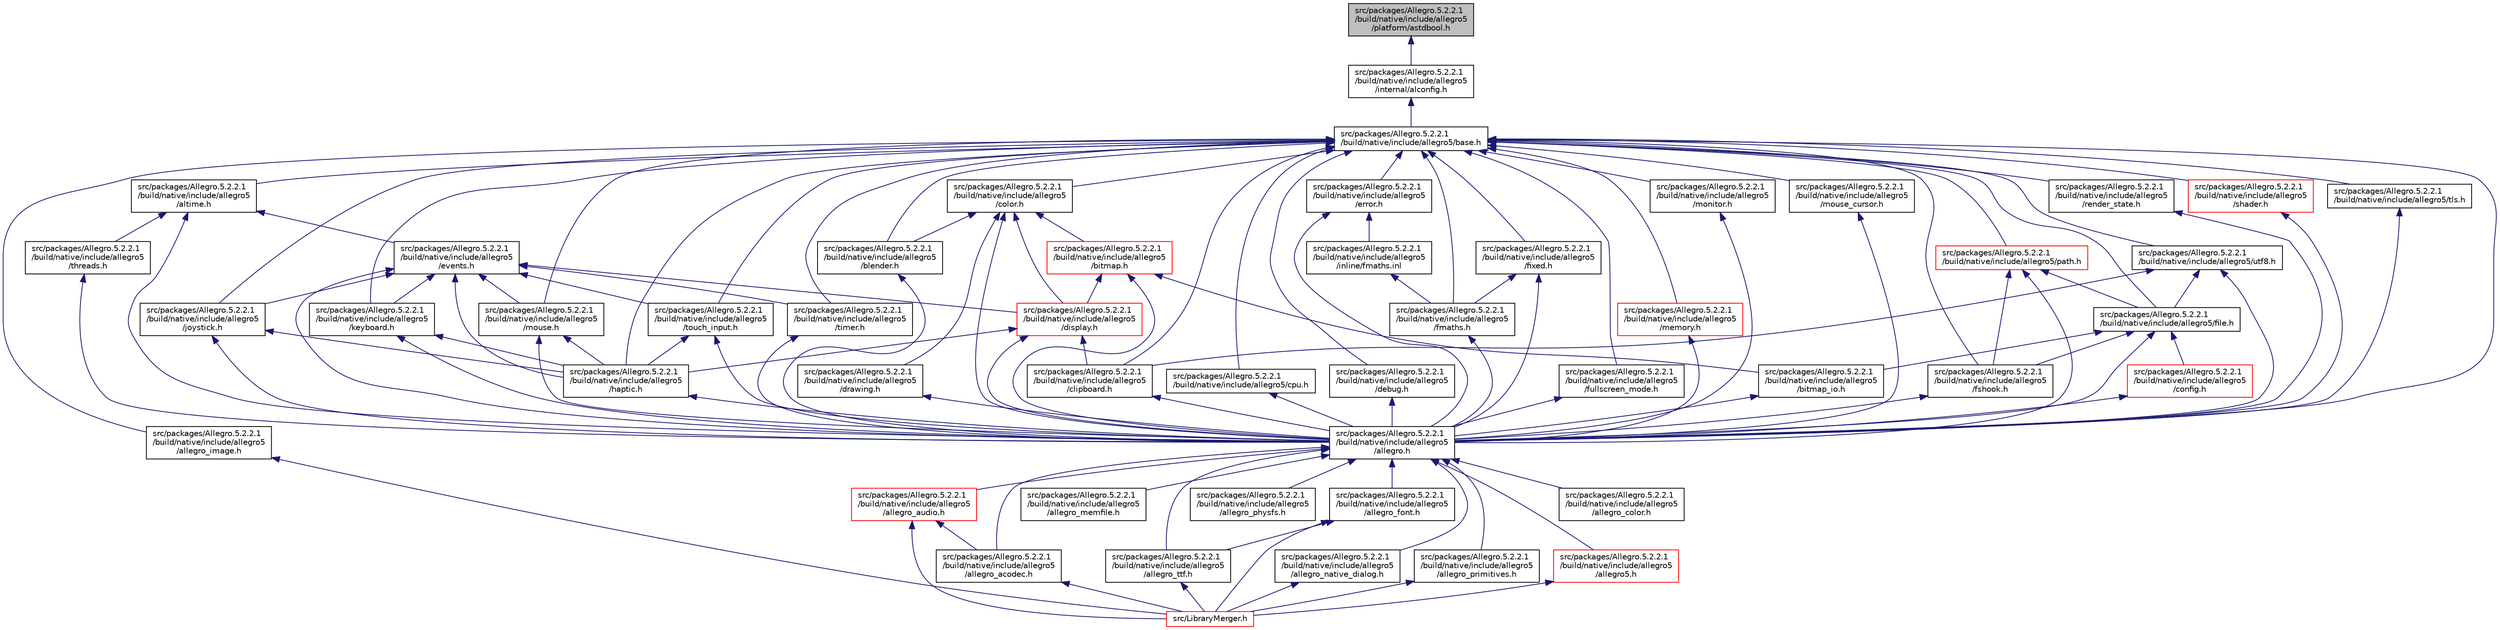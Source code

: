 digraph "src/packages/Allegro.5.2.2.1/build/native/include/allegro5/platform/astdbool.h"
{
  edge [fontname="Helvetica",fontsize="10",labelfontname="Helvetica",labelfontsize="10"];
  node [fontname="Helvetica",fontsize="10",shape=record];
  Node1 [label="src/packages/Allegro.5.2.2.1\l/build/native/include/allegro5\l/platform/astdbool.h",height=0.2,width=0.4,color="black", fillcolor="grey75", style="filled", fontcolor="black"];
  Node1 -> Node2 [dir="back",color="midnightblue",fontsize="10",style="solid"];
  Node2 [label="src/packages/Allegro.5.2.2.1\l/build/native/include/allegro5\l/internal/alconfig.h",height=0.2,width=0.4,color="black", fillcolor="white", style="filled",URL="$alconfig_8h.html"];
  Node2 -> Node3 [dir="back",color="midnightblue",fontsize="10",style="solid"];
  Node3 [label="src/packages/Allegro.5.2.2.1\l/build/native/include/allegro5/base.h",height=0.2,width=0.4,color="black", fillcolor="white", style="filled",URL="$base_8h.html"];
  Node3 -> Node4 [dir="back",color="midnightblue",fontsize="10",style="solid"];
  Node4 [label="src/packages/Allegro.5.2.2.1\l/build/native/include/allegro5\l/allegro.h",height=0.2,width=0.4,color="black", fillcolor="white", style="filled",URL="$allegro_8h.html"];
  Node4 -> Node5 [dir="back",color="midnightblue",fontsize="10",style="solid"];
  Node5 [label="src/packages/Allegro.5.2.2.1\l/build/native/include/allegro5\l/allegro5.h",height=0.2,width=0.4,color="red", fillcolor="white", style="filled",URL="$allegro5_8h.html"];
  Node5 -> Node6 [dir="back",color="midnightblue",fontsize="10",style="solid"];
  Node6 [label="src/LibraryMerger.h",height=0.2,width=0.4,color="red", fillcolor="white", style="filled",URL="$_library_merger_8h.html"];
  Node4 -> Node24 [dir="back",color="midnightblue",fontsize="10",style="solid"];
  Node24 [label="src/packages/Allegro.5.2.2.1\l/build/native/include/allegro5\l/allegro_acodec.h",height=0.2,width=0.4,color="black", fillcolor="white", style="filled",URL="$allegro__acodec_8h.html"];
  Node24 -> Node6 [dir="back",color="midnightblue",fontsize="10",style="solid"];
  Node4 -> Node25 [dir="back",color="midnightblue",fontsize="10",style="solid"];
  Node25 [label="src/packages/Allegro.5.2.2.1\l/build/native/include/allegro5\l/allegro_audio.h",height=0.2,width=0.4,color="red", fillcolor="white", style="filled",URL="$allegro__audio_8h.html"];
  Node25 -> Node6 [dir="back",color="midnightblue",fontsize="10",style="solid"];
  Node25 -> Node24 [dir="back",color="midnightblue",fontsize="10",style="solid"];
  Node4 -> Node26 [dir="back",color="midnightblue",fontsize="10",style="solid"];
  Node26 [label="src/packages/Allegro.5.2.2.1\l/build/native/include/allegro5\l/allegro_color.h",height=0.2,width=0.4,color="black", fillcolor="white", style="filled",URL="$allegro__color_8h.html"];
  Node4 -> Node27 [dir="back",color="midnightblue",fontsize="10",style="solid"];
  Node27 [label="src/packages/Allegro.5.2.2.1\l/build/native/include/allegro5\l/allegro_font.h",height=0.2,width=0.4,color="black", fillcolor="white", style="filled",URL="$allegro__font_8h.html"];
  Node27 -> Node6 [dir="back",color="midnightblue",fontsize="10",style="solid"];
  Node27 -> Node28 [dir="back",color="midnightblue",fontsize="10",style="solid"];
  Node28 [label="src/packages/Allegro.5.2.2.1\l/build/native/include/allegro5\l/allegro_ttf.h",height=0.2,width=0.4,color="black", fillcolor="white", style="filled",URL="$allegro__ttf_8h.html"];
  Node28 -> Node6 [dir="back",color="midnightblue",fontsize="10",style="solid"];
  Node4 -> Node29 [dir="back",color="midnightblue",fontsize="10",style="solid"];
  Node29 [label="src/packages/Allegro.5.2.2.1\l/build/native/include/allegro5\l/allegro_memfile.h",height=0.2,width=0.4,color="black", fillcolor="white", style="filled",URL="$allegro__memfile_8h.html"];
  Node4 -> Node30 [dir="back",color="midnightblue",fontsize="10",style="solid"];
  Node30 [label="src/packages/Allegro.5.2.2.1\l/build/native/include/allegro5\l/allegro_native_dialog.h",height=0.2,width=0.4,color="black", fillcolor="white", style="filled",URL="$allegro__native__dialog_8h.html"];
  Node30 -> Node6 [dir="back",color="midnightblue",fontsize="10",style="solid"];
  Node4 -> Node31 [dir="back",color="midnightblue",fontsize="10",style="solid"];
  Node31 [label="src/packages/Allegro.5.2.2.1\l/build/native/include/allegro5\l/allegro_physfs.h",height=0.2,width=0.4,color="black", fillcolor="white", style="filled",URL="$allegro__physfs_8h.html"];
  Node4 -> Node32 [dir="back",color="midnightblue",fontsize="10",style="solid"];
  Node32 [label="src/packages/Allegro.5.2.2.1\l/build/native/include/allegro5\l/allegro_primitives.h",height=0.2,width=0.4,color="black", fillcolor="white", style="filled",URL="$allegro__primitives_8h.html"];
  Node32 -> Node6 [dir="back",color="midnightblue",fontsize="10",style="solid"];
  Node4 -> Node28 [dir="back",color="midnightblue",fontsize="10",style="solid"];
  Node3 -> Node33 [dir="back",color="midnightblue",fontsize="10",style="solid"];
  Node33 [label="src/packages/Allegro.5.2.2.1\l/build/native/include/allegro5\l/allegro_image.h",height=0.2,width=0.4,color="black", fillcolor="white", style="filled",URL="$allegro__image_8h.html"];
  Node33 -> Node6 [dir="back",color="midnightblue",fontsize="10",style="solid"];
  Node3 -> Node34 [dir="back",color="midnightblue",fontsize="10",style="solid"];
  Node34 [label="src/packages/Allegro.5.2.2.1\l/build/native/include/allegro5\l/altime.h",height=0.2,width=0.4,color="black", fillcolor="white", style="filled",URL="$altime_8h.html"];
  Node34 -> Node4 [dir="back",color="midnightblue",fontsize="10",style="solid"];
  Node34 -> Node35 [dir="back",color="midnightblue",fontsize="10",style="solid"];
  Node35 [label="src/packages/Allegro.5.2.2.1\l/build/native/include/allegro5\l/events.h",height=0.2,width=0.4,color="black", fillcolor="white", style="filled",URL="$events_8h.html"];
  Node35 -> Node4 [dir="back",color="midnightblue",fontsize="10",style="solid"];
  Node35 -> Node36 [dir="back",color="midnightblue",fontsize="10",style="solid"];
  Node36 [label="src/packages/Allegro.5.2.2.1\l/build/native/include/allegro5\l/display.h",height=0.2,width=0.4,color="red", fillcolor="white", style="filled",URL="$display_8h.html"];
  Node36 -> Node4 [dir="back",color="midnightblue",fontsize="10",style="solid"];
  Node36 -> Node38 [dir="back",color="midnightblue",fontsize="10",style="solid"];
  Node38 [label="src/packages/Allegro.5.2.2.1\l/build/native/include/allegro5\l/clipboard.h",height=0.2,width=0.4,color="black", fillcolor="white", style="filled",URL="$clipboard_8h.html"];
  Node38 -> Node4 [dir="back",color="midnightblue",fontsize="10",style="solid"];
  Node36 -> Node39 [dir="back",color="midnightblue",fontsize="10",style="solid"];
  Node39 [label="src/packages/Allegro.5.2.2.1\l/build/native/include/allegro5\l/haptic.h",height=0.2,width=0.4,color="black", fillcolor="white", style="filled",URL="$haptic_8h.html"];
  Node39 -> Node4 [dir="back",color="midnightblue",fontsize="10",style="solid"];
  Node35 -> Node39 [dir="back",color="midnightblue",fontsize="10",style="solid"];
  Node35 -> Node42 [dir="back",color="midnightblue",fontsize="10",style="solid"];
  Node42 [label="src/packages/Allegro.5.2.2.1\l/build/native/include/allegro5\l/joystick.h",height=0.2,width=0.4,color="black", fillcolor="white", style="filled",URL="$joystick_8h.html"];
  Node42 -> Node4 [dir="back",color="midnightblue",fontsize="10",style="solid"];
  Node42 -> Node39 [dir="back",color="midnightblue",fontsize="10",style="solid"];
  Node35 -> Node43 [dir="back",color="midnightblue",fontsize="10",style="solid"];
  Node43 [label="src/packages/Allegro.5.2.2.1\l/build/native/include/allegro5\l/keyboard.h",height=0.2,width=0.4,color="black", fillcolor="white", style="filled",URL="$keyboard_8h.html"];
  Node43 -> Node4 [dir="back",color="midnightblue",fontsize="10",style="solid"];
  Node43 -> Node39 [dir="back",color="midnightblue",fontsize="10",style="solid"];
  Node35 -> Node44 [dir="back",color="midnightblue",fontsize="10",style="solid"];
  Node44 [label="src/packages/Allegro.5.2.2.1\l/build/native/include/allegro5\l/mouse.h",height=0.2,width=0.4,color="black", fillcolor="white", style="filled",URL="$mouse_8h.html"];
  Node44 -> Node4 [dir="back",color="midnightblue",fontsize="10",style="solid"];
  Node44 -> Node39 [dir="back",color="midnightblue",fontsize="10",style="solid"];
  Node35 -> Node45 [dir="back",color="midnightblue",fontsize="10",style="solid"];
  Node45 [label="src/packages/Allegro.5.2.2.1\l/build/native/include/allegro5\l/timer.h",height=0.2,width=0.4,color="black", fillcolor="white", style="filled",URL="$timer_8h.html"];
  Node45 -> Node4 [dir="back",color="midnightblue",fontsize="10",style="solid"];
  Node35 -> Node46 [dir="back",color="midnightblue",fontsize="10",style="solid"];
  Node46 [label="src/packages/Allegro.5.2.2.1\l/build/native/include/allegro5\l/touch_input.h",height=0.2,width=0.4,color="black", fillcolor="white", style="filled",URL="$touch__input_8h.html"];
  Node46 -> Node4 [dir="back",color="midnightblue",fontsize="10",style="solid"];
  Node46 -> Node39 [dir="back",color="midnightblue",fontsize="10",style="solid"];
  Node34 -> Node47 [dir="back",color="midnightblue",fontsize="10",style="solid"];
  Node47 [label="src/packages/Allegro.5.2.2.1\l/build/native/include/allegro5\l/threads.h",height=0.2,width=0.4,color="black", fillcolor="white", style="filled",URL="$threads_8h.html"];
  Node47 -> Node4 [dir="back",color="midnightblue",fontsize="10",style="solid"];
  Node3 -> Node48 [dir="back",color="midnightblue",fontsize="10",style="solid"];
  Node48 [label="src/packages/Allegro.5.2.2.1\l/build/native/include/allegro5\l/blender.h",height=0.2,width=0.4,color="black", fillcolor="white", style="filled",URL="$blender_8h.html"];
  Node48 -> Node4 [dir="back",color="midnightblue",fontsize="10",style="solid"];
  Node3 -> Node38 [dir="back",color="midnightblue",fontsize="10",style="solid"];
  Node3 -> Node49 [dir="back",color="midnightblue",fontsize="10",style="solid"];
  Node49 [label="src/packages/Allegro.5.2.2.1\l/build/native/include/allegro5\l/color.h",height=0.2,width=0.4,color="black", fillcolor="white", style="filled",URL="$color_8h.html"];
  Node49 -> Node4 [dir="back",color="midnightblue",fontsize="10",style="solid"];
  Node49 -> Node50 [dir="back",color="midnightblue",fontsize="10",style="solid"];
  Node50 [label="src/packages/Allegro.5.2.2.1\l/build/native/include/allegro5\l/bitmap.h",height=0.2,width=0.4,color="red", fillcolor="white", style="filled",URL="$bitmap_8h.html"];
  Node50 -> Node4 [dir="back",color="midnightblue",fontsize="10",style="solid"];
  Node50 -> Node52 [dir="back",color="midnightblue",fontsize="10",style="solid"];
  Node52 [label="src/packages/Allegro.5.2.2.1\l/build/native/include/allegro5\l/bitmap_io.h",height=0.2,width=0.4,color="black", fillcolor="white", style="filled",URL="$bitmap__io_8h.html"];
  Node52 -> Node4 [dir="back",color="midnightblue",fontsize="10",style="solid"];
  Node50 -> Node36 [dir="back",color="midnightblue",fontsize="10",style="solid"];
  Node49 -> Node48 [dir="back",color="midnightblue",fontsize="10",style="solid"];
  Node49 -> Node36 [dir="back",color="midnightblue",fontsize="10",style="solid"];
  Node49 -> Node54 [dir="back",color="midnightblue",fontsize="10",style="solid"];
  Node54 [label="src/packages/Allegro.5.2.2.1\l/build/native/include/allegro5\l/drawing.h",height=0.2,width=0.4,color="black", fillcolor="white", style="filled",URL="$drawing_8h.html"];
  Node54 -> Node4 [dir="back",color="midnightblue",fontsize="10",style="solid"];
  Node3 -> Node55 [dir="back",color="midnightblue",fontsize="10",style="solid"];
  Node55 [label="src/packages/Allegro.5.2.2.1\l/build/native/include/allegro5/cpu.h",height=0.2,width=0.4,color="black", fillcolor="white", style="filled",URL="$cpu_8h.html"];
  Node55 -> Node4 [dir="back",color="midnightblue",fontsize="10",style="solid"];
  Node3 -> Node56 [dir="back",color="midnightblue",fontsize="10",style="solid"];
  Node56 [label="src/packages/Allegro.5.2.2.1\l/build/native/include/allegro5\l/debug.h",height=0.2,width=0.4,color="black", fillcolor="white", style="filled",URL="$debug_8h.html"];
  Node56 -> Node4 [dir="back",color="midnightblue",fontsize="10",style="solid"];
  Node3 -> Node57 [dir="back",color="midnightblue",fontsize="10",style="solid"];
  Node57 [label="src/packages/Allegro.5.2.2.1\l/build/native/include/allegro5\l/error.h",height=0.2,width=0.4,color="black", fillcolor="white", style="filled",URL="$error_8h.html"];
  Node57 -> Node4 [dir="back",color="midnightblue",fontsize="10",style="solid"];
  Node57 -> Node58 [dir="back",color="midnightblue",fontsize="10",style="solid"];
  Node58 [label="src/packages/Allegro.5.2.2.1\l/build/native/include/allegro5\l/inline/fmaths.inl",height=0.2,width=0.4,color="black", fillcolor="white", style="filled",URL="$fmaths_8inl.html"];
  Node58 -> Node59 [dir="back",color="midnightblue",fontsize="10",style="solid"];
  Node59 [label="src/packages/Allegro.5.2.2.1\l/build/native/include/allegro5\l/fmaths.h",height=0.2,width=0.4,color="black", fillcolor="white", style="filled",URL="$fmaths_8h.html"];
  Node59 -> Node4 [dir="back",color="midnightblue",fontsize="10",style="solid"];
  Node3 -> Node60 [dir="back",color="midnightblue",fontsize="10",style="solid"];
  Node60 [label="src/packages/Allegro.5.2.2.1\l/build/native/include/allegro5/file.h",height=0.2,width=0.4,color="black", fillcolor="white", style="filled",URL="$file_8h.html"];
  Node60 -> Node4 [dir="back",color="midnightblue",fontsize="10",style="solid"];
  Node60 -> Node52 [dir="back",color="midnightblue",fontsize="10",style="solid"];
  Node60 -> Node61 [dir="back",color="midnightblue",fontsize="10",style="solid"];
  Node61 [label="src/packages/Allegro.5.2.2.1\l/build/native/include/allegro5\l/config.h",height=0.2,width=0.4,color="red", fillcolor="white", style="filled",URL="$config_8h.html"];
  Node61 -> Node4 [dir="back",color="midnightblue",fontsize="10",style="solid"];
  Node60 -> Node63 [dir="back",color="midnightblue",fontsize="10",style="solid"];
  Node63 [label="src/packages/Allegro.5.2.2.1\l/build/native/include/allegro5\l/fshook.h",height=0.2,width=0.4,color="black", fillcolor="white", style="filled",URL="$fshook_8h.html"];
  Node63 -> Node4 [dir="back",color="midnightblue",fontsize="10",style="solid"];
  Node3 -> Node64 [dir="back",color="midnightblue",fontsize="10",style="solid"];
  Node64 [label="src/packages/Allegro.5.2.2.1\l/build/native/include/allegro5\l/fixed.h",height=0.2,width=0.4,color="black", fillcolor="white", style="filled",URL="$fixed_8h.html"];
  Node64 -> Node4 [dir="back",color="midnightblue",fontsize="10",style="solid"];
  Node64 -> Node59 [dir="back",color="midnightblue",fontsize="10",style="solid"];
  Node3 -> Node59 [dir="back",color="midnightblue",fontsize="10",style="solid"];
  Node3 -> Node63 [dir="back",color="midnightblue",fontsize="10",style="solid"];
  Node3 -> Node65 [dir="back",color="midnightblue",fontsize="10",style="solid"];
  Node65 [label="src/packages/Allegro.5.2.2.1\l/build/native/include/allegro5\l/fullscreen_mode.h",height=0.2,width=0.4,color="black", fillcolor="white", style="filled",URL="$fullscreen__mode_8h.html"];
  Node65 -> Node4 [dir="back",color="midnightblue",fontsize="10",style="solid"];
  Node3 -> Node39 [dir="back",color="midnightblue",fontsize="10",style="solid"];
  Node3 -> Node42 [dir="back",color="midnightblue",fontsize="10",style="solid"];
  Node3 -> Node43 [dir="back",color="midnightblue",fontsize="10",style="solid"];
  Node3 -> Node66 [dir="back",color="midnightblue",fontsize="10",style="solid"];
  Node66 [label="src/packages/Allegro.5.2.2.1\l/build/native/include/allegro5\l/memory.h",height=0.2,width=0.4,color="red", fillcolor="white", style="filled",URL="$memory_8h.html"];
  Node66 -> Node4 [dir="back",color="midnightblue",fontsize="10",style="solid"];
  Node3 -> Node69 [dir="back",color="midnightblue",fontsize="10",style="solid"];
  Node69 [label="src/packages/Allegro.5.2.2.1\l/build/native/include/allegro5\l/monitor.h",height=0.2,width=0.4,color="black", fillcolor="white", style="filled",URL="$monitor_8h.html"];
  Node69 -> Node4 [dir="back",color="midnightblue",fontsize="10",style="solid"];
  Node3 -> Node44 [dir="back",color="midnightblue",fontsize="10",style="solid"];
  Node3 -> Node70 [dir="back",color="midnightblue",fontsize="10",style="solid"];
  Node70 [label="src/packages/Allegro.5.2.2.1\l/build/native/include/allegro5\l/mouse_cursor.h",height=0.2,width=0.4,color="black", fillcolor="white", style="filled",URL="$mouse__cursor_8h.html"];
  Node70 -> Node4 [dir="back",color="midnightblue",fontsize="10",style="solid"];
  Node3 -> Node71 [dir="back",color="midnightblue",fontsize="10",style="solid"];
  Node71 [label="src/packages/Allegro.5.2.2.1\l/build/native/include/allegro5/path.h",height=0.2,width=0.4,color="red", fillcolor="white", style="filled",URL="$path_8h.html"];
  Node71 -> Node4 [dir="back",color="midnightblue",fontsize="10",style="solid"];
  Node71 -> Node60 [dir="back",color="midnightblue",fontsize="10",style="solid"];
  Node71 -> Node63 [dir="back",color="midnightblue",fontsize="10",style="solid"];
  Node3 -> Node72 [dir="back",color="midnightblue",fontsize="10",style="solid"];
  Node72 [label="src/packages/Allegro.5.2.2.1\l/build/native/include/allegro5\l/render_state.h",height=0.2,width=0.4,color="black", fillcolor="white", style="filled",URL="$render__state_8h.html"];
  Node72 -> Node4 [dir="back",color="midnightblue",fontsize="10",style="solid"];
  Node3 -> Node41 [dir="back",color="midnightblue",fontsize="10",style="solid"];
  Node41 [label="src/packages/Allegro.5.2.2.1\l/build/native/include/allegro5\l/shader.h",height=0.2,width=0.4,color="red", fillcolor="white", style="filled",URL="$shader_8h.html"];
  Node41 -> Node4 [dir="back",color="midnightblue",fontsize="10",style="solid"];
  Node3 -> Node45 [dir="back",color="midnightblue",fontsize="10",style="solid"];
  Node3 -> Node73 [dir="back",color="midnightblue",fontsize="10",style="solid"];
  Node73 [label="src/packages/Allegro.5.2.2.1\l/build/native/include/allegro5/tls.h",height=0.2,width=0.4,color="black", fillcolor="white", style="filled",URL="$tls_8h.html"];
  Node73 -> Node4 [dir="back",color="midnightblue",fontsize="10",style="solid"];
  Node3 -> Node46 [dir="back",color="midnightblue",fontsize="10",style="solid"];
  Node3 -> Node74 [dir="back",color="midnightblue",fontsize="10",style="solid"];
  Node74 [label="src/packages/Allegro.5.2.2.1\l/build/native/include/allegro5/utf8.h",height=0.2,width=0.4,color="black", fillcolor="white", style="filled",URL="$utf8_8h.html"];
  Node74 -> Node4 [dir="back",color="midnightblue",fontsize="10",style="solid"];
  Node74 -> Node38 [dir="back",color="midnightblue",fontsize="10",style="solid"];
  Node74 -> Node60 [dir="back",color="midnightblue",fontsize="10",style="solid"];
}
